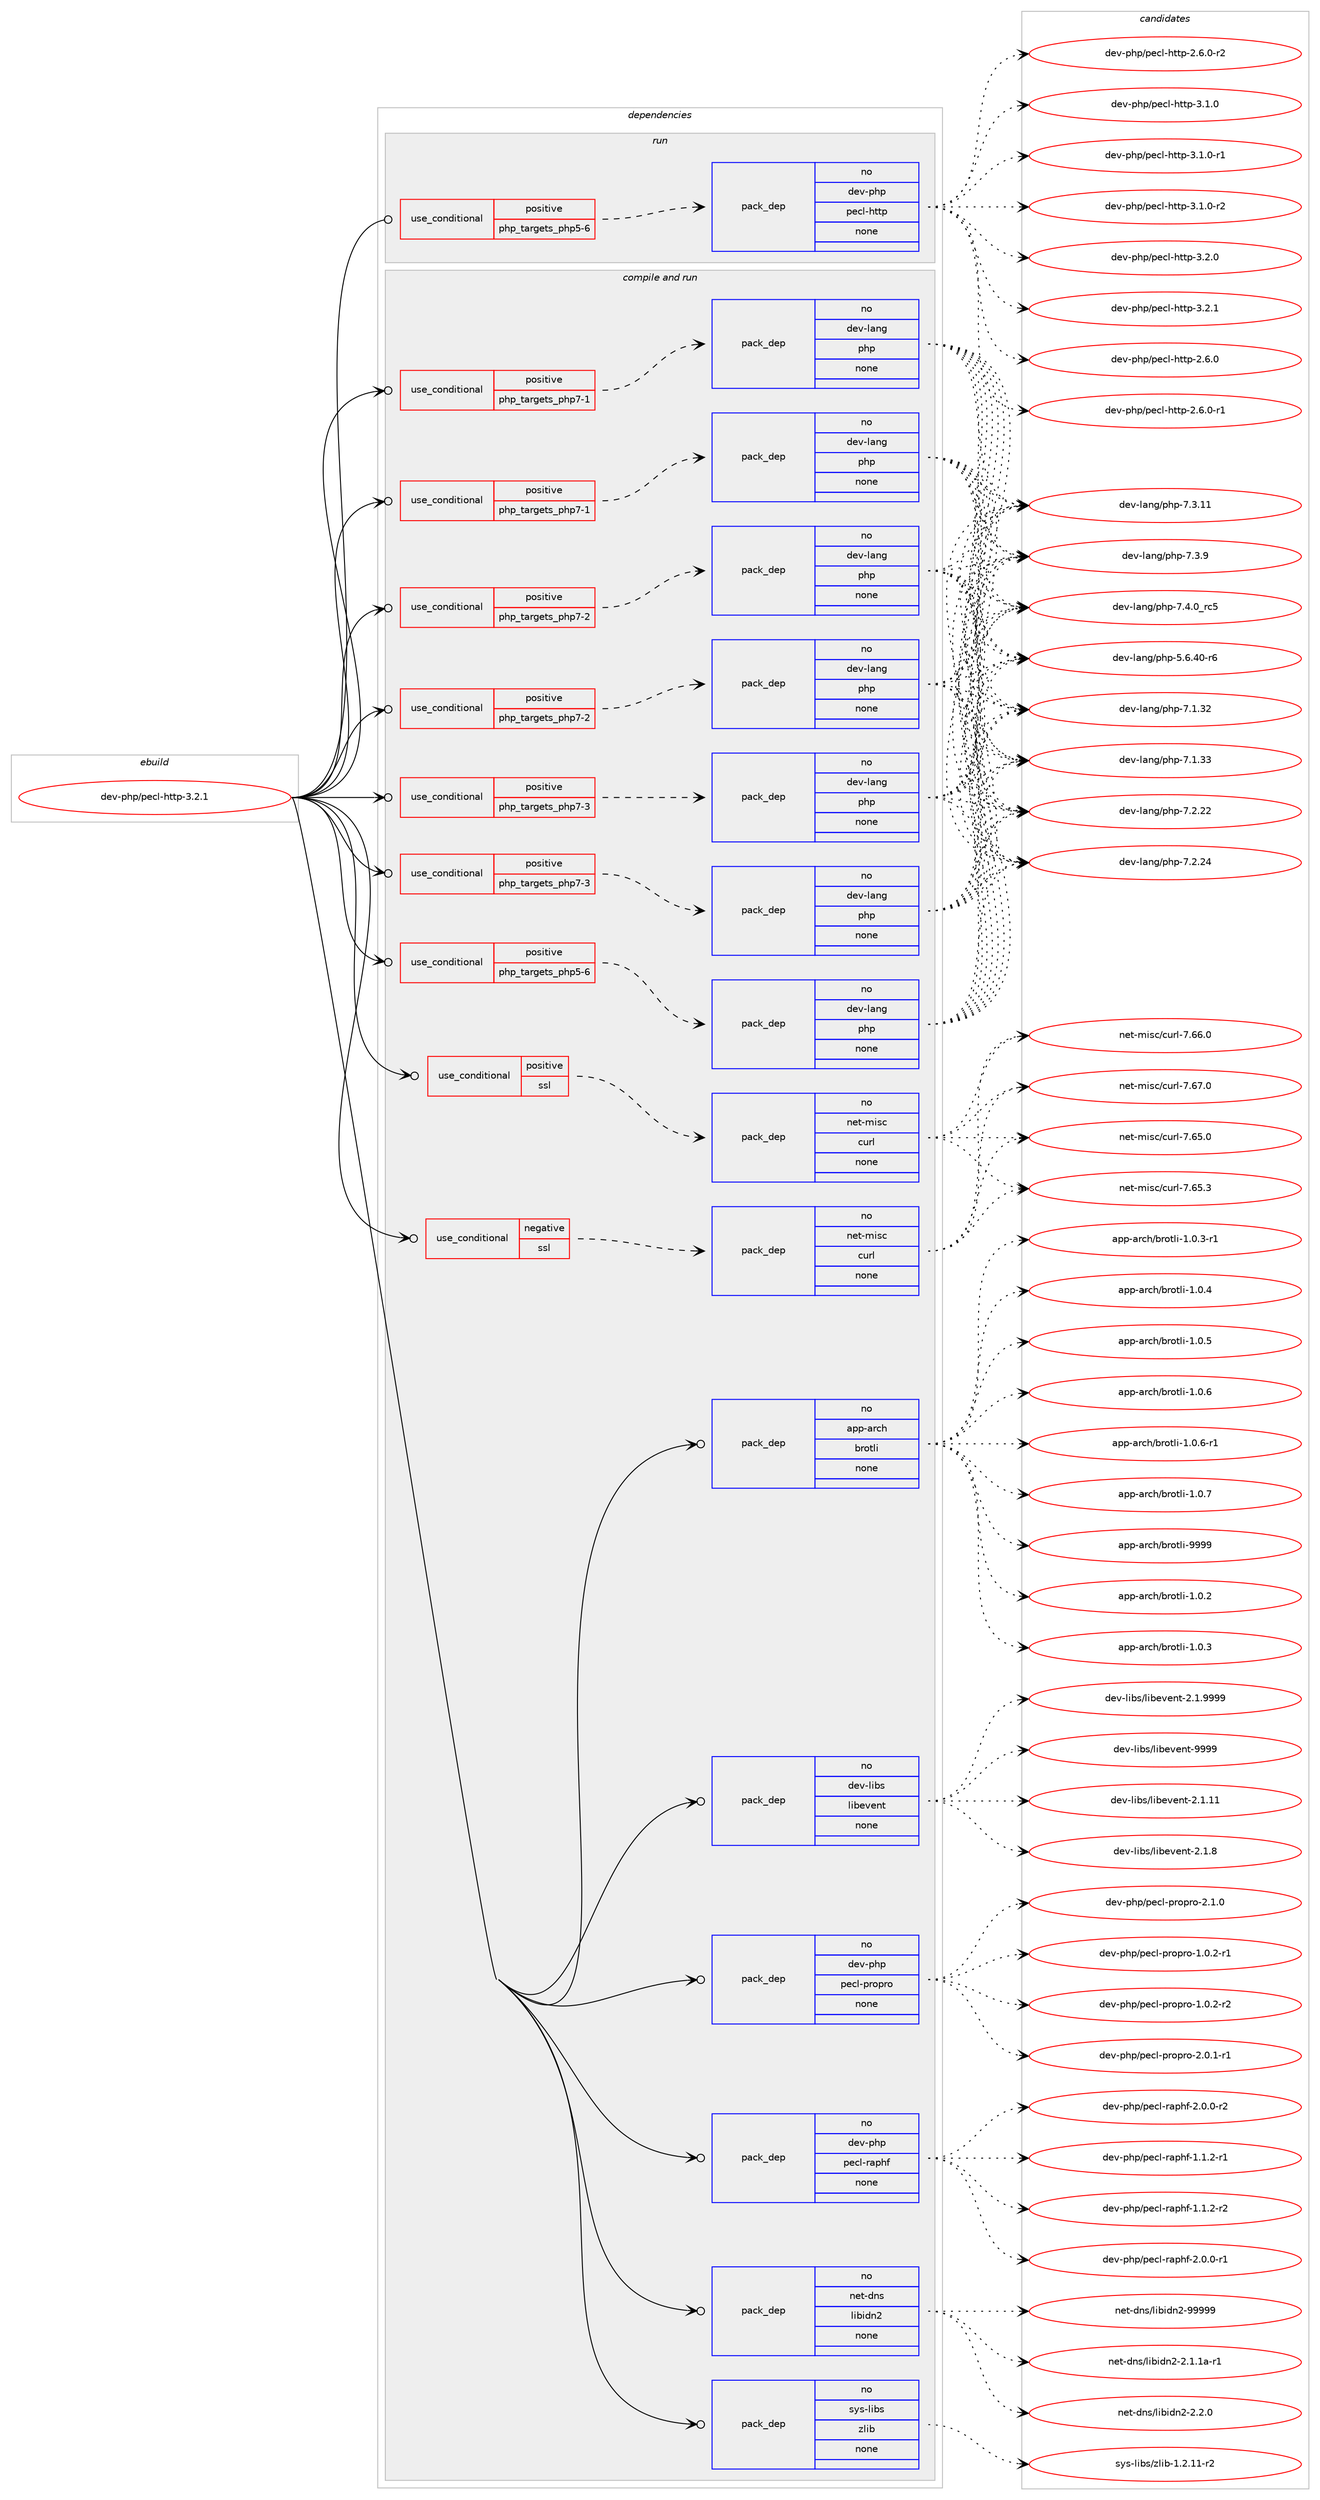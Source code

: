 digraph prolog {

# *************
# Graph options
# *************

newrank=true;
concentrate=true;
compound=true;
graph [rankdir=LR,fontname=Helvetica,fontsize=10,ranksep=1.5];#, ranksep=2.5, nodesep=0.2];
edge  [arrowhead=vee];
node  [fontname=Helvetica,fontsize=10];

# **********
# The ebuild
# **********

subgraph cluster_leftcol {
color=gray;
rank=same;
label=<<i>ebuild</i>>;
id [label="dev-php/pecl-http-3.2.1", color=red, width=4, href="../dev-php/pecl-http-3.2.1.svg"];
}

# ****************
# The dependencies
# ****************

subgraph cluster_midcol {
color=gray;
label=<<i>dependencies</i>>;
subgraph cluster_compile {
fillcolor="#eeeeee";
style=filled;
label=<<i>compile</i>>;
}
subgraph cluster_compileandrun {
fillcolor="#eeeeee";
style=filled;
label=<<i>compile and run</i>>;
subgraph cond134929 {
dependency590158 [label=<<TABLE BORDER="0" CELLBORDER="1" CELLSPACING="0" CELLPADDING="4"><TR><TD ROWSPAN="3" CELLPADDING="10">use_conditional</TD></TR><TR><TD>negative</TD></TR><TR><TD>ssl</TD></TR></TABLE>>, shape=none, color=red];
subgraph pack443529 {
dependency590159 [label=<<TABLE BORDER="0" CELLBORDER="1" CELLSPACING="0" CELLPADDING="4" WIDTH="220"><TR><TD ROWSPAN="6" CELLPADDING="30">pack_dep</TD></TR><TR><TD WIDTH="110">no</TD></TR><TR><TD>net-misc</TD></TR><TR><TD>curl</TD></TR><TR><TD>none</TD></TR><TR><TD></TD></TR></TABLE>>, shape=none, color=blue];
}
dependency590158:e -> dependency590159:w [weight=20,style="dashed",arrowhead="vee"];
}
id:e -> dependency590158:w [weight=20,style="solid",arrowhead="odotvee"];
subgraph cond134930 {
dependency590160 [label=<<TABLE BORDER="0" CELLBORDER="1" CELLSPACING="0" CELLPADDING="4"><TR><TD ROWSPAN="3" CELLPADDING="10">use_conditional</TD></TR><TR><TD>positive</TD></TR><TR><TD>php_targets_php5-6</TD></TR></TABLE>>, shape=none, color=red];
subgraph pack443530 {
dependency590161 [label=<<TABLE BORDER="0" CELLBORDER="1" CELLSPACING="0" CELLPADDING="4" WIDTH="220"><TR><TD ROWSPAN="6" CELLPADDING="30">pack_dep</TD></TR><TR><TD WIDTH="110">no</TD></TR><TR><TD>dev-lang</TD></TR><TR><TD>php</TD></TR><TR><TD>none</TD></TR><TR><TD></TD></TR></TABLE>>, shape=none, color=blue];
}
dependency590160:e -> dependency590161:w [weight=20,style="dashed",arrowhead="vee"];
}
id:e -> dependency590160:w [weight=20,style="solid",arrowhead="odotvee"];
subgraph cond134931 {
dependency590162 [label=<<TABLE BORDER="0" CELLBORDER="1" CELLSPACING="0" CELLPADDING="4"><TR><TD ROWSPAN="3" CELLPADDING="10">use_conditional</TD></TR><TR><TD>positive</TD></TR><TR><TD>php_targets_php7-1</TD></TR></TABLE>>, shape=none, color=red];
subgraph pack443531 {
dependency590163 [label=<<TABLE BORDER="0" CELLBORDER="1" CELLSPACING="0" CELLPADDING="4" WIDTH="220"><TR><TD ROWSPAN="6" CELLPADDING="30">pack_dep</TD></TR><TR><TD WIDTH="110">no</TD></TR><TR><TD>dev-lang</TD></TR><TR><TD>php</TD></TR><TR><TD>none</TD></TR><TR><TD></TD></TR></TABLE>>, shape=none, color=blue];
}
dependency590162:e -> dependency590163:w [weight=20,style="dashed",arrowhead="vee"];
}
id:e -> dependency590162:w [weight=20,style="solid",arrowhead="odotvee"];
subgraph cond134932 {
dependency590164 [label=<<TABLE BORDER="0" CELLBORDER="1" CELLSPACING="0" CELLPADDING="4"><TR><TD ROWSPAN="3" CELLPADDING="10">use_conditional</TD></TR><TR><TD>positive</TD></TR><TR><TD>php_targets_php7-1</TD></TR></TABLE>>, shape=none, color=red];
subgraph pack443532 {
dependency590165 [label=<<TABLE BORDER="0" CELLBORDER="1" CELLSPACING="0" CELLPADDING="4" WIDTH="220"><TR><TD ROWSPAN="6" CELLPADDING="30">pack_dep</TD></TR><TR><TD WIDTH="110">no</TD></TR><TR><TD>dev-lang</TD></TR><TR><TD>php</TD></TR><TR><TD>none</TD></TR><TR><TD></TD></TR></TABLE>>, shape=none, color=blue];
}
dependency590164:e -> dependency590165:w [weight=20,style="dashed",arrowhead="vee"];
}
id:e -> dependency590164:w [weight=20,style="solid",arrowhead="odotvee"];
subgraph cond134933 {
dependency590166 [label=<<TABLE BORDER="0" CELLBORDER="1" CELLSPACING="0" CELLPADDING="4"><TR><TD ROWSPAN="3" CELLPADDING="10">use_conditional</TD></TR><TR><TD>positive</TD></TR><TR><TD>php_targets_php7-2</TD></TR></TABLE>>, shape=none, color=red];
subgraph pack443533 {
dependency590167 [label=<<TABLE BORDER="0" CELLBORDER="1" CELLSPACING="0" CELLPADDING="4" WIDTH="220"><TR><TD ROWSPAN="6" CELLPADDING="30">pack_dep</TD></TR><TR><TD WIDTH="110">no</TD></TR><TR><TD>dev-lang</TD></TR><TR><TD>php</TD></TR><TR><TD>none</TD></TR><TR><TD></TD></TR></TABLE>>, shape=none, color=blue];
}
dependency590166:e -> dependency590167:w [weight=20,style="dashed",arrowhead="vee"];
}
id:e -> dependency590166:w [weight=20,style="solid",arrowhead="odotvee"];
subgraph cond134934 {
dependency590168 [label=<<TABLE BORDER="0" CELLBORDER="1" CELLSPACING="0" CELLPADDING="4"><TR><TD ROWSPAN="3" CELLPADDING="10">use_conditional</TD></TR><TR><TD>positive</TD></TR><TR><TD>php_targets_php7-2</TD></TR></TABLE>>, shape=none, color=red];
subgraph pack443534 {
dependency590169 [label=<<TABLE BORDER="0" CELLBORDER="1" CELLSPACING="0" CELLPADDING="4" WIDTH="220"><TR><TD ROWSPAN="6" CELLPADDING="30">pack_dep</TD></TR><TR><TD WIDTH="110">no</TD></TR><TR><TD>dev-lang</TD></TR><TR><TD>php</TD></TR><TR><TD>none</TD></TR><TR><TD></TD></TR></TABLE>>, shape=none, color=blue];
}
dependency590168:e -> dependency590169:w [weight=20,style="dashed",arrowhead="vee"];
}
id:e -> dependency590168:w [weight=20,style="solid",arrowhead="odotvee"];
subgraph cond134935 {
dependency590170 [label=<<TABLE BORDER="0" CELLBORDER="1" CELLSPACING="0" CELLPADDING="4"><TR><TD ROWSPAN="3" CELLPADDING="10">use_conditional</TD></TR><TR><TD>positive</TD></TR><TR><TD>php_targets_php7-3</TD></TR></TABLE>>, shape=none, color=red];
subgraph pack443535 {
dependency590171 [label=<<TABLE BORDER="0" CELLBORDER="1" CELLSPACING="0" CELLPADDING="4" WIDTH="220"><TR><TD ROWSPAN="6" CELLPADDING="30">pack_dep</TD></TR><TR><TD WIDTH="110">no</TD></TR><TR><TD>dev-lang</TD></TR><TR><TD>php</TD></TR><TR><TD>none</TD></TR><TR><TD></TD></TR></TABLE>>, shape=none, color=blue];
}
dependency590170:e -> dependency590171:w [weight=20,style="dashed",arrowhead="vee"];
}
id:e -> dependency590170:w [weight=20,style="solid",arrowhead="odotvee"];
subgraph cond134936 {
dependency590172 [label=<<TABLE BORDER="0" CELLBORDER="1" CELLSPACING="0" CELLPADDING="4"><TR><TD ROWSPAN="3" CELLPADDING="10">use_conditional</TD></TR><TR><TD>positive</TD></TR><TR><TD>php_targets_php7-3</TD></TR></TABLE>>, shape=none, color=red];
subgraph pack443536 {
dependency590173 [label=<<TABLE BORDER="0" CELLBORDER="1" CELLSPACING="0" CELLPADDING="4" WIDTH="220"><TR><TD ROWSPAN="6" CELLPADDING="30">pack_dep</TD></TR><TR><TD WIDTH="110">no</TD></TR><TR><TD>dev-lang</TD></TR><TR><TD>php</TD></TR><TR><TD>none</TD></TR><TR><TD></TD></TR></TABLE>>, shape=none, color=blue];
}
dependency590172:e -> dependency590173:w [weight=20,style="dashed",arrowhead="vee"];
}
id:e -> dependency590172:w [weight=20,style="solid",arrowhead="odotvee"];
subgraph cond134937 {
dependency590174 [label=<<TABLE BORDER="0" CELLBORDER="1" CELLSPACING="0" CELLPADDING="4"><TR><TD ROWSPAN="3" CELLPADDING="10">use_conditional</TD></TR><TR><TD>positive</TD></TR><TR><TD>ssl</TD></TR></TABLE>>, shape=none, color=red];
subgraph pack443537 {
dependency590175 [label=<<TABLE BORDER="0" CELLBORDER="1" CELLSPACING="0" CELLPADDING="4" WIDTH="220"><TR><TD ROWSPAN="6" CELLPADDING="30">pack_dep</TD></TR><TR><TD WIDTH="110">no</TD></TR><TR><TD>net-misc</TD></TR><TR><TD>curl</TD></TR><TR><TD>none</TD></TR><TR><TD></TD></TR></TABLE>>, shape=none, color=blue];
}
dependency590174:e -> dependency590175:w [weight=20,style="dashed",arrowhead="vee"];
}
id:e -> dependency590174:w [weight=20,style="solid",arrowhead="odotvee"];
subgraph pack443538 {
dependency590176 [label=<<TABLE BORDER="0" CELLBORDER="1" CELLSPACING="0" CELLPADDING="4" WIDTH="220"><TR><TD ROWSPAN="6" CELLPADDING="30">pack_dep</TD></TR><TR><TD WIDTH="110">no</TD></TR><TR><TD>app-arch</TD></TR><TR><TD>brotli</TD></TR><TR><TD>none</TD></TR><TR><TD></TD></TR></TABLE>>, shape=none, color=blue];
}
id:e -> dependency590176:w [weight=20,style="solid",arrowhead="odotvee"];
subgraph pack443539 {
dependency590177 [label=<<TABLE BORDER="0" CELLBORDER="1" CELLSPACING="0" CELLPADDING="4" WIDTH="220"><TR><TD ROWSPAN="6" CELLPADDING="30">pack_dep</TD></TR><TR><TD WIDTH="110">no</TD></TR><TR><TD>dev-libs</TD></TR><TR><TD>libevent</TD></TR><TR><TD>none</TD></TR><TR><TD></TD></TR></TABLE>>, shape=none, color=blue];
}
id:e -> dependency590177:w [weight=20,style="solid",arrowhead="odotvee"];
subgraph pack443540 {
dependency590178 [label=<<TABLE BORDER="0" CELLBORDER="1" CELLSPACING="0" CELLPADDING="4" WIDTH="220"><TR><TD ROWSPAN="6" CELLPADDING="30">pack_dep</TD></TR><TR><TD WIDTH="110">no</TD></TR><TR><TD>dev-php</TD></TR><TR><TD>pecl-propro</TD></TR><TR><TD>none</TD></TR><TR><TD></TD></TR></TABLE>>, shape=none, color=blue];
}
id:e -> dependency590178:w [weight=20,style="solid",arrowhead="odotvee"];
subgraph pack443541 {
dependency590179 [label=<<TABLE BORDER="0" CELLBORDER="1" CELLSPACING="0" CELLPADDING="4" WIDTH="220"><TR><TD ROWSPAN="6" CELLPADDING="30">pack_dep</TD></TR><TR><TD WIDTH="110">no</TD></TR><TR><TD>dev-php</TD></TR><TR><TD>pecl-raphf</TD></TR><TR><TD>none</TD></TR><TR><TD></TD></TR></TABLE>>, shape=none, color=blue];
}
id:e -> dependency590179:w [weight=20,style="solid",arrowhead="odotvee"];
subgraph pack443542 {
dependency590180 [label=<<TABLE BORDER="0" CELLBORDER="1" CELLSPACING="0" CELLPADDING="4" WIDTH="220"><TR><TD ROWSPAN="6" CELLPADDING="30">pack_dep</TD></TR><TR><TD WIDTH="110">no</TD></TR><TR><TD>net-dns</TD></TR><TR><TD>libidn2</TD></TR><TR><TD>none</TD></TR><TR><TD></TD></TR></TABLE>>, shape=none, color=blue];
}
id:e -> dependency590180:w [weight=20,style="solid",arrowhead="odotvee"];
subgraph pack443543 {
dependency590181 [label=<<TABLE BORDER="0" CELLBORDER="1" CELLSPACING="0" CELLPADDING="4" WIDTH="220"><TR><TD ROWSPAN="6" CELLPADDING="30">pack_dep</TD></TR><TR><TD WIDTH="110">no</TD></TR><TR><TD>sys-libs</TD></TR><TR><TD>zlib</TD></TR><TR><TD>none</TD></TR><TR><TD></TD></TR></TABLE>>, shape=none, color=blue];
}
id:e -> dependency590181:w [weight=20,style="solid",arrowhead="odotvee"];
}
subgraph cluster_run {
fillcolor="#eeeeee";
style=filled;
label=<<i>run</i>>;
subgraph cond134938 {
dependency590182 [label=<<TABLE BORDER="0" CELLBORDER="1" CELLSPACING="0" CELLPADDING="4"><TR><TD ROWSPAN="3" CELLPADDING="10">use_conditional</TD></TR><TR><TD>positive</TD></TR><TR><TD>php_targets_php5-6</TD></TR></TABLE>>, shape=none, color=red];
subgraph pack443544 {
dependency590183 [label=<<TABLE BORDER="0" CELLBORDER="1" CELLSPACING="0" CELLPADDING="4" WIDTH="220"><TR><TD ROWSPAN="6" CELLPADDING="30">pack_dep</TD></TR><TR><TD WIDTH="110">no</TD></TR><TR><TD>dev-php</TD></TR><TR><TD>pecl-http</TD></TR><TR><TD>none</TD></TR><TR><TD></TD></TR></TABLE>>, shape=none, color=blue];
}
dependency590182:e -> dependency590183:w [weight=20,style="dashed",arrowhead="vee"];
}
id:e -> dependency590182:w [weight=20,style="solid",arrowhead="odot"];
}
}

# **************
# The candidates
# **************

subgraph cluster_choices {
rank=same;
color=gray;
label=<<i>candidates</i>>;

subgraph choice443529 {
color=black;
nodesep=1;
choice1101011164510910511599479911711410845554654534648 [label="net-misc/curl-7.65.0", color=red, width=4,href="../net-misc/curl-7.65.0.svg"];
choice1101011164510910511599479911711410845554654534651 [label="net-misc/curl-7.65.3", color=red, width=4,href="../net-misc/curl-7.65.3.svg"];
choice1101011164510910511599479911711410845554654544648 [label="net-misc/curl-7.66.0", color=red, width=4,href="../net-misc/curl-7.66.0.svg"];
choice1101011164510910511599479911711410845554654554648 [label="net-misc/curl-7.67.0", color=red, width=4,href="../net-misc/curl-7.67.0.svg"];
dependency590159:e -> choice1101011164510910511599479911711410845554654534648:w [style=dotted,weight="100"];
dependency590159:e -> choice1101011164510910511599479911711410845554654534651:w [style=dotted,weight="100"];
dependency590159:e -> choice1101011164510910511599479911711410845554654544648:w [style=dotted,weight="100"];
dependency590159:e -> choice1101011164510910511599479911711410845554654554648:w [style=dotted,weight="100"];
}
subgraph choice443530 {
color=black;
nodesep=1;
choice100101118451089711010347112104112455346544652484511454 [label="dev-lang/php-5.6.40-r6", color=red, width=4,href="../dev-lang/php-5.6.40-r6.svg"];
choice10010111845108971101034711210411245554649465150 [label="dev-lang/php-7.1.32", color=red, width=4,href="../dev-lang/php-7.1.32.svg"];
choice10010111845108971101034711210411245554649465151 [label="dev-lang/php-7.1.33", color=red, width=4,href="../dev-lang/php-7.1.33.svg"];
choice10010111845108971101034711210411245554650465050 [label="dev-lang/php-7.2.22", color=red, width=4,href="../dev-lang/php-7.2.22.svg"];
choice10010111845108971101034711210411245554650465052 [label="dev-lang/php-7.2.24", color=red, width=4,href="../dev-lang/php-7.2.24.svg"];
choice10010111845108971101034711210411245554651464949 [label="dev-lang/php-7.3.11", color=red, width=4,href="../dev-lang/php-7.3.11.svg"];
choice100101118451089711010347112104112455546514657 [label="dev-lang/php-7.3.9", color=red, width=4,href="../dev-lang/php-7.3.9.svg"];
choice100101118451089711010347112104112455546524648951149953 [label="dev-lang/php-7.4.0_rc5", color=red, width=4,href="../dev-lang/php-7.4.0_rc5.svg"];
dependency590161:e -> choice100101118451089711010347112104112455346544652484511454:w [style=dotted,weight="100"];
dependency590161:e -> choice10010111845108971101034711210411245554649465150:w [style=dotted,weight="100"];
dependency590161:e -> choice10010111845108971101034711210411245554649465151:w [style=dotted,weight="100"];
dependency590161:e -> choice10010111845108971101034711210411245554650465050:w [style=dotted,weight="100"];
dependency590161:e -> choice10010111845108971101034711210411245554650465052:w [style=dotted,weight="100"];
dependency590161:e -> choice10010111845108971101034711210411245554651464949:w [style=dotted,weight="100"];
dependency590161:e -> choice100101118451089711010347112104112455546514657:w [style=dotted,weight="100"];
dependency590161:e -> choice100101118451089711010347112104112455546524648951149953:w [style=dotted,weight="100"];
}
subgraph choice443531 {
color=black;
nodesep=1;
choice100101118451089711010347112104112455346544652484511454 [label="dev-lang/php-5.6.40-r6", color=red, width=4,href="../dev-lang/php-5.6.40-r6.svg"];
choice10010111845108971101034711210411245554649465150 [label="dev-lang/php-7.1.32", color=red, width=4,href="../dev-lang/php-7.1.32.svg"];
choice10010111845108971101034711210411245554649465151 [label="dev-lang/php-7.1.33", color=red, width=4,href="../dev-lang/php-7.1.33.svg"];
choice10010111845108971101034711210411245554650465050 [label="dev-lang/php-7.2.22", color=red, width=4,href="../dev-lang/php-7.2.22.svg"];
choice10010111845108971101034711210411245554650465052 [label="dev-lang/php-7.2.24", color=red, width=4,href="../dev-lang/php-7.2.24.svg"];
choice10010111845108971101034711210411245554651464949 [label="dev-lang/php-7.3.11", color=red, width=4,href="../dev-lang/php-7.3.11.svg"];
choice100101118451089711010347112104112455546514657 [label="dev-lang/php-7.3.9", color=red, width=4,href="../dev-lang/php-7.3.9.svg"];
choice100101118451089711010347112104112455546524648951149953 [label="dev-lang/php-7.4.0_rc5", color=red, width=4,href="../dev-lang/php-7.4.0_rc5.svg"];
dependency590163:e -> choice100101118451089711010347112104112455346544652484511454:w [style=dotted,weight="100"];
dependency590163:e -> choice10010111845108971101034711210411245554649465150:w [style=dotted,weight="100"];
dependency590163:e -> choice10010111845108971101034711210411245554649465151:w [style=dotted,weight="100"];
dependency590163:e -> choice10010111845108971101034711210411245554650465050:w [style=dotted,weight="100"];
dependency590163:e -> choice10010111845108971101034711210411245554650465052:w [style=dotted,weight="100"];
dependency590163:e -> choice10010111845108971101034711210411245554651464949:w [style=dotted,weight="100"];
dependency590163:e -> choice100101118451089711010347112104112455546514657:w [style=dotted,weight="100"];
dependency590163:e -> choice100101118451089711010347112104112455546524648951149953:w [style=dotted,weight="100"];
}
subgraph choice443532 {
color=black;
nodesep=1;
choice100101118451089711010347112104112455346544652484511454 [label="dev-lang/php-5.6.40-r6", color=red, width=4,href="../dev-lang/php-5.6.40-r6.svg"];
choice10010111845108971101034711210411245554649465150 [label="dev-lang/php-7.1.32", color=red, width=4,href="../dev-lang/php-7.1.32.svg"];
choice10010111845108971101034711210411245554649465151 [label="dev-lang/php-7.1.33", color=red, width=4,href="../dev-lang/php-7.1.33.svg"];
choice10010111845108971101034711210411245554650465050 [label="dev-lang/php-7.2.22", color=red, width=4,href="../dev-lang/php-7.2.22.svg"];
choice10010111845108971101034711210411245554650465052 [label="dev-lang/php-7.2.24", color=red, width=4,href="../dev-lang/php-7.2.24.svg"];
choice10010111845108971101034711210411245554651464949 [label="dev-lang/php-7.3.11", color=red, width=4,href="../dev-lang/php-7.3.11.svg"];
choice100101118451089711010347112104112455546514657 [label="dev-lang/php-7.3.9", color=red, width=4,href="../dev-lang/php-7.3.9.svg"];
choice100101118451089711010347112104112455546524648951149953 [label="dev-lang/php-7.4.0_rc5", color=red, width=4,href="../dev-lang/php-7.4.0_rc5.svg"];
dependency590165:e -> choice100101118451089711010347112104112455346544652484511454:w [style=dotted,weight="100"];
dependency590165:e -> choice10010111845108971101034711210411245554649465150:w [style=dotted,weight="100"];
dependency590165:e -> choice10010111845108971101034711210411245554649465151:w [style=dotted,weight="100"];
dependency590165:e -> choice10010111845108971101034711210411245554650465050:w [style=dotted,weight="100"];
dependency590165:e -> choice10010111845108971101034711210411245554650465052:w [style=dotted,weight="100"];
dependency590165:e -> choice10010111845108971101034711210411245554651464949:w [style=dotted,weight="100"];
dependency590165:e -> choice100101118451089711010347112104112455546514657:w [style=dotted,weight="100"];
dependency590165:e -> choice100101118451089711010347112104112455546524648951149953:w [style=dotted,weight="100"];
}
subgraph choice443533 {
color=black;
nodesep=1;
choice100101118451089711010347112104112455346544652484511454 [label="dev-lang/php-5.6.40-r6", color=red, width=4,href="../dev-lang/php-5.6.40-r6.svg"];
choice10010111845108971101034711210411245554649465150 [label="dev-lang/php-7.1.32", color=red, width=4,href="../dev-lang/php-7.1.32.svg"];
choice10010111845108971101034711210411245554649465151 [label="dev-lang/php-7.1.33", color=red, width=4,href="../dev-lang/php-7.1.33.svg"];
choice10010111845108971101034711210411245554650465050 [label="dev-lang/php-7.2.22", color=red, width=4,href="../dev-lang/php-7.2.22.svg"];
choice10010111845108971101034711210411245554650465052 [label="dev-lang/php-7.2.24", color=red, width=4,href="../dev-lang/php-7.2.24.svg"];
choice10010111845108971101034711210411245554651464949 [label="dev-lang/php-7.3.11", color=red, width=4,href="../dev-lang/php-7.3.11.svg"];
choice100101118451089711010347112104112455546514657 [label="dev-lang/php-7.3.9", color=red, width=4,href="../dev-lang/php-7.3.9.svg"];
choice100101118451089711010347112104112455546524648951149953 [label="dev-lang/php-7.4.0_rc5", color=red, width=4,href="../dev-lang/php-7.4.0_rc5.svg"];
dependency590167:e -> choice100101118451089711010347112104112455346544652484511454:w [style=dotted,weight="100"];
dependency590167:e -> choice10010111845108971101034711210411245554649465150:w [style=dotted,weight="100"];
dependency590167:e -> choice10010111845108971101034711210411245554649465151:w [style=dotted,weight="100"];
dependency590167:e -> choice10010111845108971101034711210411245554650465050:w [style=dotted,weight="100"];
dependency590167:e -> choice10010111845108971101034711210411245554650465052:w [style=dotted,weight="100"];
dependency590167:e -> choice10010111845108971101034711210411245554651464949:w [style=dotted,weight="100"];
dependency590167:e -> choice100101118451089711010347112104112455546514657:w [style=dotted,weight="100"];
dependency590167:e -> choice100101118451089711010347112104112455546524648951149953:w [style=dotted,weight="100"];
}
subgraph choice443534 {
color=black;
nodesep=1;
choice100101118451089711010347112104112455346544652484511454 [label="dev-lang/php-5.6.40-r6", color=red, width=4,href="../dev-lang/php-5.6.40-r6.svg"];
choice10010111845108971101034711210411245554649465150 [label="dev-lang/php-7.1.32", color=red, width=4,href="../dev-lang/php-7.1.32.svg"];
choice10010111845108971101034711210411245554649465151 [label="dev-lang/php-7.1.33", color=red, width=4,href="../dev-lang/php-7.1.33.svg"];
choice10010111845108971101034711210411245554650465050 [label="dev-lang/php-7.2.22", color=red, width=4,href="../dev-lang/php-7.2.22.svg"];
choice10010111845108971101034711210411245554650465052 [label="dev-lang/php-7.2.24", color=red, width=4,href="../dev-lang/php-7.2.24.svg"];
choice10010111845108971101034711210411245554651464949 [label="dev-lang/php-7.3.11", color=red, width=4,href="../dev-lang/php-7.3.11.svg"];
choice100101118451089711010347112104112455546514657 [label="dev-lang/php-7.3.9", color=red, width=4,href="../dev-lang/php-7.3.9.svg"];
choice100101118451089711010347112104112455546524648951149953 [label="dev-lang/php-7.4.0_rc5", color=red, width=4,href="../dev-lang/php-7.4.0_rc5.svg"];
dependency590169:e -> choice100101118451089711010347112104112455346544652484511454:w [style=dotted,weight="100"];
dependency590169:e -> choice10010111845108971101034711210411245554649465150:w [style=dotted,weight="100"];
dependency590169:e -> choice10010111845108971101034711210411245554649465151:w [style=dotted,weight="100"];
dependency590169:e -> choice10010111845108971101034711210411245554650465050:w [style=dotted,weight="100"];
dependency590169:e -> choice10010111845108971101034711210411245554650465052:w [style=dotted,weight="100"];
dependency590169:e -> choice10010111845108971101034711210411245554651464949:w [style=dotted,weight="100"];
dependency590169:e -> choice100101118451089711010347112104112455546514657:w [style=dotted,weight="100"];
dependency590169:e -> choice100101118451089711010347112104112455546524648951149953:w [style=dotted,weight="100"];
}
subgraph choice443535 {
color=black;
nodesep=1;
choice100101118451089711010347112104112455346544652484511454 [label="dev-lang/php-5.6.40-r6", color=red, width=4,href="../dev-lang/php-5.6.40-r6.svg"];
choice10010111845108971101034711210411245554649465150 [label="dev-lang/php-7.1.32", color=red, width=4,href="../dev-lang/php-7.1.32.svg"];
choice10010111845108971101034711210411245554649465151 [label="dev-lang/php-7.1.33", color=red, width=4,href="../dev-lang/php-7.1.33.svg"];
choice10010111845108971101034711210411245554650465050 [label="dev-lang/php-7.2.22", color=red, width=4,href="../dev-lang/php-7.2.22.svg"];
choice10010111845108971101034711210411245554650465052 [label="dev-lang/php-7.2.24", color=red, width=4,href="../dev-lang/php-7.2.24.svg"];
choice10010111845108971101034711210411245554651464949 [label="dev-lang/php-7.3.11", color=red, width=4,href="../dev-lang/php-7.3.11.svg"];
choice100101118451089711010347112104112455546514657 [label="dev-lang/php-7.3.9", color=red, width=4,href="../dev-lang/php-7.3.9.svg"];
choice100101118451089711010347112104112455546524648951149953 [label="dev-lang/php-7.4.0_rc5", color=red, width=4,href="../dev-lang/php-7.4.0_rc5.svg"];
dependency590171:e -> choice100101118451089711010347112104112455346544652484511454:w [style=dotted,weight="100"];
dependency590171:e -> choice10010111845108971101034711210411245554649465150:w [style=dotted,weight="100"];
dependency590171:e -> choice10010111845108971101034711210411245554649465151:w [style=dotted,weight="100"];
dependency590171:e -> choice10010111845108971101034711210411245554650465050:w [style=dotted,weight="100"];
dependency590171:e -> choice10010111845108971101034711210411245554650465052:w [style=dotted,weight="100"];
dependency590171:e -> choice10010111845108971101034711210411245554651464949:w [style=dotted,weight="100"];
dependency590171:e -> choice100101118451089711010347112104112455546514657:w [style=dotted,weight="100"];
dependency590171:e -> choice100101118451089711010347112104112455546524648951149953:w [style=dotted,weight="100"];
}
subgraph choice443536 {
color=black;
nodesep=1;
choice100101118451089711010347112104112455346544652484511454 [label="dev-lang/php-5.6.40-r6", color=red, width=4,href="../dev-lang/php-5.6.40-r6.svg"];
choice10010111845108971101034711210411245554649465150 [label="dev-lang/php-7.1.32", color=red, width=4,href="../dev-lang/php-7.1.32.svg"];
choice10010111845108971101034711210411245554649465151 [label="dev-lang/php-7.1.33", color=red, width=4,href="../dev-lang/php-7.1.33.svg"];
choice10010111845108971101034711210411245554650465050 [label="dev-lang/php-7.2.22", color=red, width=4,href="../dev-lang/php-7.2.22.svg"];
choice10010111845108971101034711210411245554650465052 [label="dev-lang/php-7.2.24", color=red, width=4,href="../dev-lang/php-7.2.24.svg"];
choice10010111845108971101034711210411245554651464949 [label="dev-lang/php-7.3.11", color=red, width=4,href="../dev-lang/php-7.3.11.svg"];
choice100101118451089711010347112104112455546514657 [label="dev-lang/php-7.3.9", color=red, width=4,href="../dev-lang/php-7.3.9.svg"];
choice100101118451089711010347112104112455546524648951149953 [label="dev-lang/php-7.4.0_rc5", color=red, width=4,href="../dev-lang/php-7.4.0_rc5.svg"];
dependency590173:e -> choice100101118451089711010347112104112455346544652484511454:w [style=dotted,weight="100"];
dependency590173:e -> choice10010111845108971101034711210411245554649465150:w [style=dotted,weight="100"];
dependency590173:e -> choice10010111845108971101034711210411245554649465151:w [style=dotted,weight="100"];
dependency590173:e -> choice10010111845108971101034711210411245554650465050:w [style=dotted,weight="100"];
dependency590173:e -> choice10010111845108971101034711210411245554650465052:w [style=dotted,weight="100"];
dependency590173:e -> choice10010111845108971101034711210411245554651464949:w [style=dotted,weight="100"];
dependency590173:e -> choice100101118451089711010347112104112455546514657:w [style=dotted,weight="100"];
dependency590173:e -> choice100101118451089711010347112104112455546524648951149953:w [style=dotted,weight="100"];
}
subgraph choice443537 {
color=black;
nodesep=1;
choice1101011164510910511599479911711410845554654534648 [label="net-misc/curl-7.65.0", color=red, width=4,href="../net-misc/curl-7.65.0.svg"];
choice1101011164510910511599479911711410845554654534651 [label="net-misc/curl-7.65.3", color=red, width=4,href="../net-misc/curl-7.65.3.svg"];
choice1101011164510910511599479911711410845554654544648 [label="net-misc/curl-7.66.0", color=red, width=4,href="../net-misc/curl-7.66.0.svg"];
choice1101011164510910511599479911711410845554654554648 [label="net-misc/curl-7.67.0", color=red, width=4,href="../net-misc/curl-7.67.0.svg"];
dependency590175:e -> choice1101011164510910511599479911711410845554654534648:w [style=dotted,weight="100"];
dependency590175:e -> choice1101011164510910511599479911711410845554654534651:w [style=dotted,weight="100"];
dependency590175:e -> choice1101011164510910511599479911711410845554654544648:w [style=dotted,weight="100"];
dependency590175:e -> choice1101011164510910511599479911711410845554654554648:w [style=dotted,weight="100"];
}
subgraph choice443538 {
color=black;
nodesep=1;
choice971121124597114991044798114111116108105454946484650 [label="app-arch/brotli-1.0.2", color=red, width=4,href="../app-arch/brotli-1.0.2.svg"];
choice971121124597114991044798114111116108105454946484651 [label="app-arch/brotli-1.0.3", color=red, width=4,href="../app-arch/brotli-1.0.3.svg"];
choice9711211245971149910447981141111161081054549464846514511449 [label="app-arch/brotli-1.0.3-r1", color=red, width=4,href="../app-arch/brotli-1.0.3-r1.svg"];
choice971121124597114991044798114111116108105454946484652 [label="app-arch/brotli-1.0.4", color=red, width=4,href="../app-arch/brotli-1.0.4.svg"];
choice971121124597114991044798114111116108105454946484653 [label="app-arch/brotli-1.0.5", color=red, width=4,href="../app-arch/brotli-1.0.5.svg"];
choice971121124597114991044798114111116108105454946484654 [label="app-arch/brotli-1.0.6", color=red, width=4,href="../app-arch/brotli-1.0.6.svg"];
choice9711211245971149910447981141111161081054549464846544511449 [label="app-arch/brotli-1.0.6-r1", color=red, width=4,href="../app-arch/brotli-1.0.6-r1.svg"];
choice971121124597114991044798114111116108105454946484655 [label="app-arch/brotli-1.0.7", color=red, width=4,href="../app-arch/brotli-1.0.7.svg"];
choice9711211245971149910447981141111161081054557575757 [label="app-arch/brotli-9999", color=red, width=4,href="../app-arch/brotli-9999.svg"];
dependency590176:e -> choice971121124597114991044798114111116108105454946484650:w [style=dotted,weight="100"];
dependency590176:e -> choice971121124597114991044798114111116108105454946484651:w [style=dotted,weight="100"];
dependency590176:e -> choice9711211245971149910447981141111161081054549464846514511449:w [style=dotted,weight="100"];
dependency590176:e -> choice971121124597114991044798114111116108105454946484652:w [style=dotted,weight="100"];
dependency590176:e -> choice971121124597114991044798114111116108105454946484653:w [style=dotted,weight="100"];
dependency590176:e -> choice971121124597114991044798114111116108105454946484654:w [style=dotted,weight="100"];
dependency590176:e -> choice9711211245971149910447981141111161081054549464846544511449:w [style=dotted,weight="100"];
dependency590176:e -> choice971121124597114991044798114111116108105454946484655:w [style=dotted,weight="100"];
dependency590176:e -> choice9711211245971149910447981141111161081054557575757:w [style=dotted,weight="100"];
}
subgraph choice443539 {
color=black;
nodesep=1;
choice1001011184510810598115471081059810111810111011645504649464949 [label="dev-libs/libevent-2.1.11", color=red, width=4,href="../dev-libs/libevent-2.1.11.svg"];
choice10010111845108105981154710810598101118101110116455046494656 [label="dev-libs/libevent-2.1.8", color=red, width=4,href="../dev-libs/libevent-2.1.8.svg"];
choice10010111845108105981154710810598101118101110116455046494657575757 [label="dev-libs/libevent-2.1.9999", color=red, width=4,href="../dev-libs/libevent-2.1.9999.svg"];
choice100101118451081059811547108105981011181011101164557575757 [label="dev-libs/libevent-9999", color=red, width=4,href="../dev-libs/libevent-9999.svg"];
dependency590177:e -> choice1001011184510810598115471081059810111810111011645504649464949:w [style=dotted,weight="100"];
dependency590177:e -> choice10010111845108105981154710810598101118101110116455046494656:w [style=dotted,weight="100"];
dependency590177:e -> choice10010111845108105981154710810598101118101110116455046494657575757:w [style=dotted,weight="100"];
dependency590177:e -> choice100101118451081059811547108105981011181011101164557575757:w [style=dotted,weight="100"];
}
subgraph choice443540 {
color=black;
nodesep=1;
choice100101118451121041124711210199108451121141111121141114549464846504511449 [label="dev-php/pecl-propro-1.0.2-r1", color=red, width=4,href="../dev-php/pecl-propro-1.0.2-r1.svg"];
choice100101118451121041124711210199108451121141111121141114549464846504511450 [label="dev-php/pecl-propro-1.0.2-r2", color=red, width=4,href="../dev-php/pecl-propro-1.0.2-r2.svg"];
choice100101118451121041124711210199108451121141111121141114550464846494511449 [label="dev-php/pecl-propro-2.0.1-r1", color=red, width=4,href="../dev-php/pecl-propro-2.0.1-r1.svg"];
choice10010111845112104112471121019910845112114111112114111455046494648 [label="dev-php/pecl-propro-2.1.0", color=red, width=4,href="../dev-php/pecl-propro-2.1.0.svg"];
dependency590178:e -> choice100101118451121041124711210199108451121141111121141114549464846504511449:w [style=dotted,weight="100"];
dependency590178:e -> choice100101118451121041124711210199108451121141111121141114549464846504511450:w [style=dotted,weight="100"];
dependency590178:e -> choice100101118451121041124711210199108451121141111121141114550464846494511449:w [style=dotted,weight="100"];
dependency590178:e -> choice10010111845112104112471121019910845112114111112114111455046494648:w [style=dotted,weight="100"];
}
subgraph choice443541 {
color=black;
nodesep=1;
choice10010111845112104112471121019910845114971121041024549464946504511449 [label="dev-php/pecl-raphf-1.1.2-r1", color=red, width=4,href="../dev-php/pecl-raphf-1.1.2-r1.svg"];
choice10010111845112104112471121019910845114971121041024549464946504511450 [label="dev-php/pecl-raphf-1.1.2-r2", color=red, width=4,href="../dev-php/pecl-raphf-1.1.2-r2.svg"];
choice10010111845112104112471121019910845114971121041024550464846484511449 [label="dev-php/pecl-raphf-2.0.0-r1", color=red, width=4,href="../dev-php/pecl-raphf-2.0.0-r1.svg"];
choice10010111845112104112471121019910845114971121041024550464846484511450 [label="dev-php/pecl-raphf-2.0.0-r2", color=red, width=4,href="../dev-php/pecl-raphf-2.0.0-r2.svg"];
dependency590179:e -> choice10010111845112104112471121019910845114971121041024549464946504511449:w [style=dotted,weight="100"];
dependency590179:e -> choice10010111845112104112471121019910845114971121041024549464946504511450:w [style=dotted,weight="100"];
dependency590179:e -> choice10010111845112104112471121019910845114971121041024550464846484511449:w [style=dotted,weight="100"];
dependency590179:e -> choice10010111845112104112471121019910845114971121041024550464846484511450:w [style=dotted,weight="100"];
}
subgraph choice443542 {
color=black;
nodesep=1;
choice11010111645100110115471081059810510011050455046494649974511449 [label="net-dns/libidn2-2.1.1a-r1", color=red, width=4,href="../net-dns/libidn2-2.1.1a-r1.svg"];
choice11010111645100110115471081059810510011050455046504648 [label="net-dns/libidn2-2.2.0", color=red, width=4,href="../net-dns/libidn2-2.2.0.svg"];
choice11010111645100110115471081059810510011050455757575757 [label="net-dns/libidn2-99999", color=red, width=4,href="../net-dns/libidn2-99999.svg"];
dependency590180:e -> choice11010111645100110115471081059810510011050455046494649974511449:w [style=dotted,weight="100"];
dependency590180:e -> choice11010111645100110115471081059810510011050455046504648:w [style=dotted,weight="100"];
dependency590180:e -> choice11010111645100110115471081059810510011050455757575757:w [style=dotted,weight="100"];
}
subgraph choice443543 {
color=black;
nodesep=1;
choice11512111545108105981154712210810598454946504649494511450 [label="sys-libs/zlib-1.2.11-r2", color=red, width=4,href="../sys-libs/zlib-1.2.11-r2.svg"];
dependency590181:e -> choice11512111545108105981154712210810598454946504649494511450:w [style=dotted,weight="100"];
}
subgraph choice443544 {
color=black;
nodesep=1;
choice10010111845112104112471121019910845104116116112455046544648 [label="dev-php/pecl-http-2.6.0", color=red, width=4,href="../dev-php/pecl-http-2.6.0.svg"];
choice100101118451121041124711210199108451041161161124550465446484511449 [label="dev-php/pecl-http-2.6.0-r1", color=red, width=4,href="../dev-php/pecl-http-2.6.0-r1.svg"];
choice100101118451121041124711210199108451041161161124550465446484511450 [label="dev-php/pecl-http-2.6.0-r2", color=red, width=4,href="../dev-php/pecl-http-2.6.0-r2.svg"];
choice10010111845112104112471121019910845104116116112455146494648 [label="dev-php/pecl-http-3.1.0", color=red, width=4,href="../dev-php/pecl-http-3.1.0.svg"];
choice100101118451121041124711210199108451041161161124551464946484511449 [label="dev-php/pecl-http-3.1.0-r1", color=red, width=4,href="../dev-php/pecl-http-3.1.0-r1.svg"];
choice100101118451121041124711210199108451041161161124551464946484511450 [label="dev-php/pecl-http-3.1.0-r2", color=red, width=4,href="../dev-php/pecl-http-3.1.0-r2.svg"];
choice10010111845112104112471121019910845104116116112455146504648 [label="dev-php/pecl-http-3.2.0", color=red, width=4,href="../dev-php/pecl-http-3.2.0.svg"];
choice10010111845112104112471121019910845104116116112455146504649 [label="dev-php/pecl-http-3.2.1", color=red, width=4,href="../dev-php/pecl-http-3.2.1.svg"];
dependency590183:e -> choice10010111845112104112471121019910845104116116112455046544648:w [style=dotted,weight="100"];
dependency590183:e -> choice100101118451121041124711210199108451041161161124550465446484511449:w [style=dotted,weight="100"];
dependency590183:e -> choice100101118451121041124711210199108451041161161124550465446484511450:w [style=dotted,weight="100"];
dependency590183:e -> choice10010111845112104112471121019910845104116116112455146494648:w [style=dotted,weight="100"];
dependency590183:e -> choice100101118451121041124711210199108451041161161124551464946484511449:w [style=dotted,weight="100"];
dependency590183:e -> choice100101118451121041124711210199108451041161161124551464946484511450:w [style=dotted,weight="100"];
dependency590183:e -> choice10010111845112104112471121019910845104116116112455146504648:w [style=dotted,weight="100"];
dependency590183:e -> choice10010111845112104112471121019910845104116116112455146504649:w [style=dotted,weight="100"];
}
}

}
